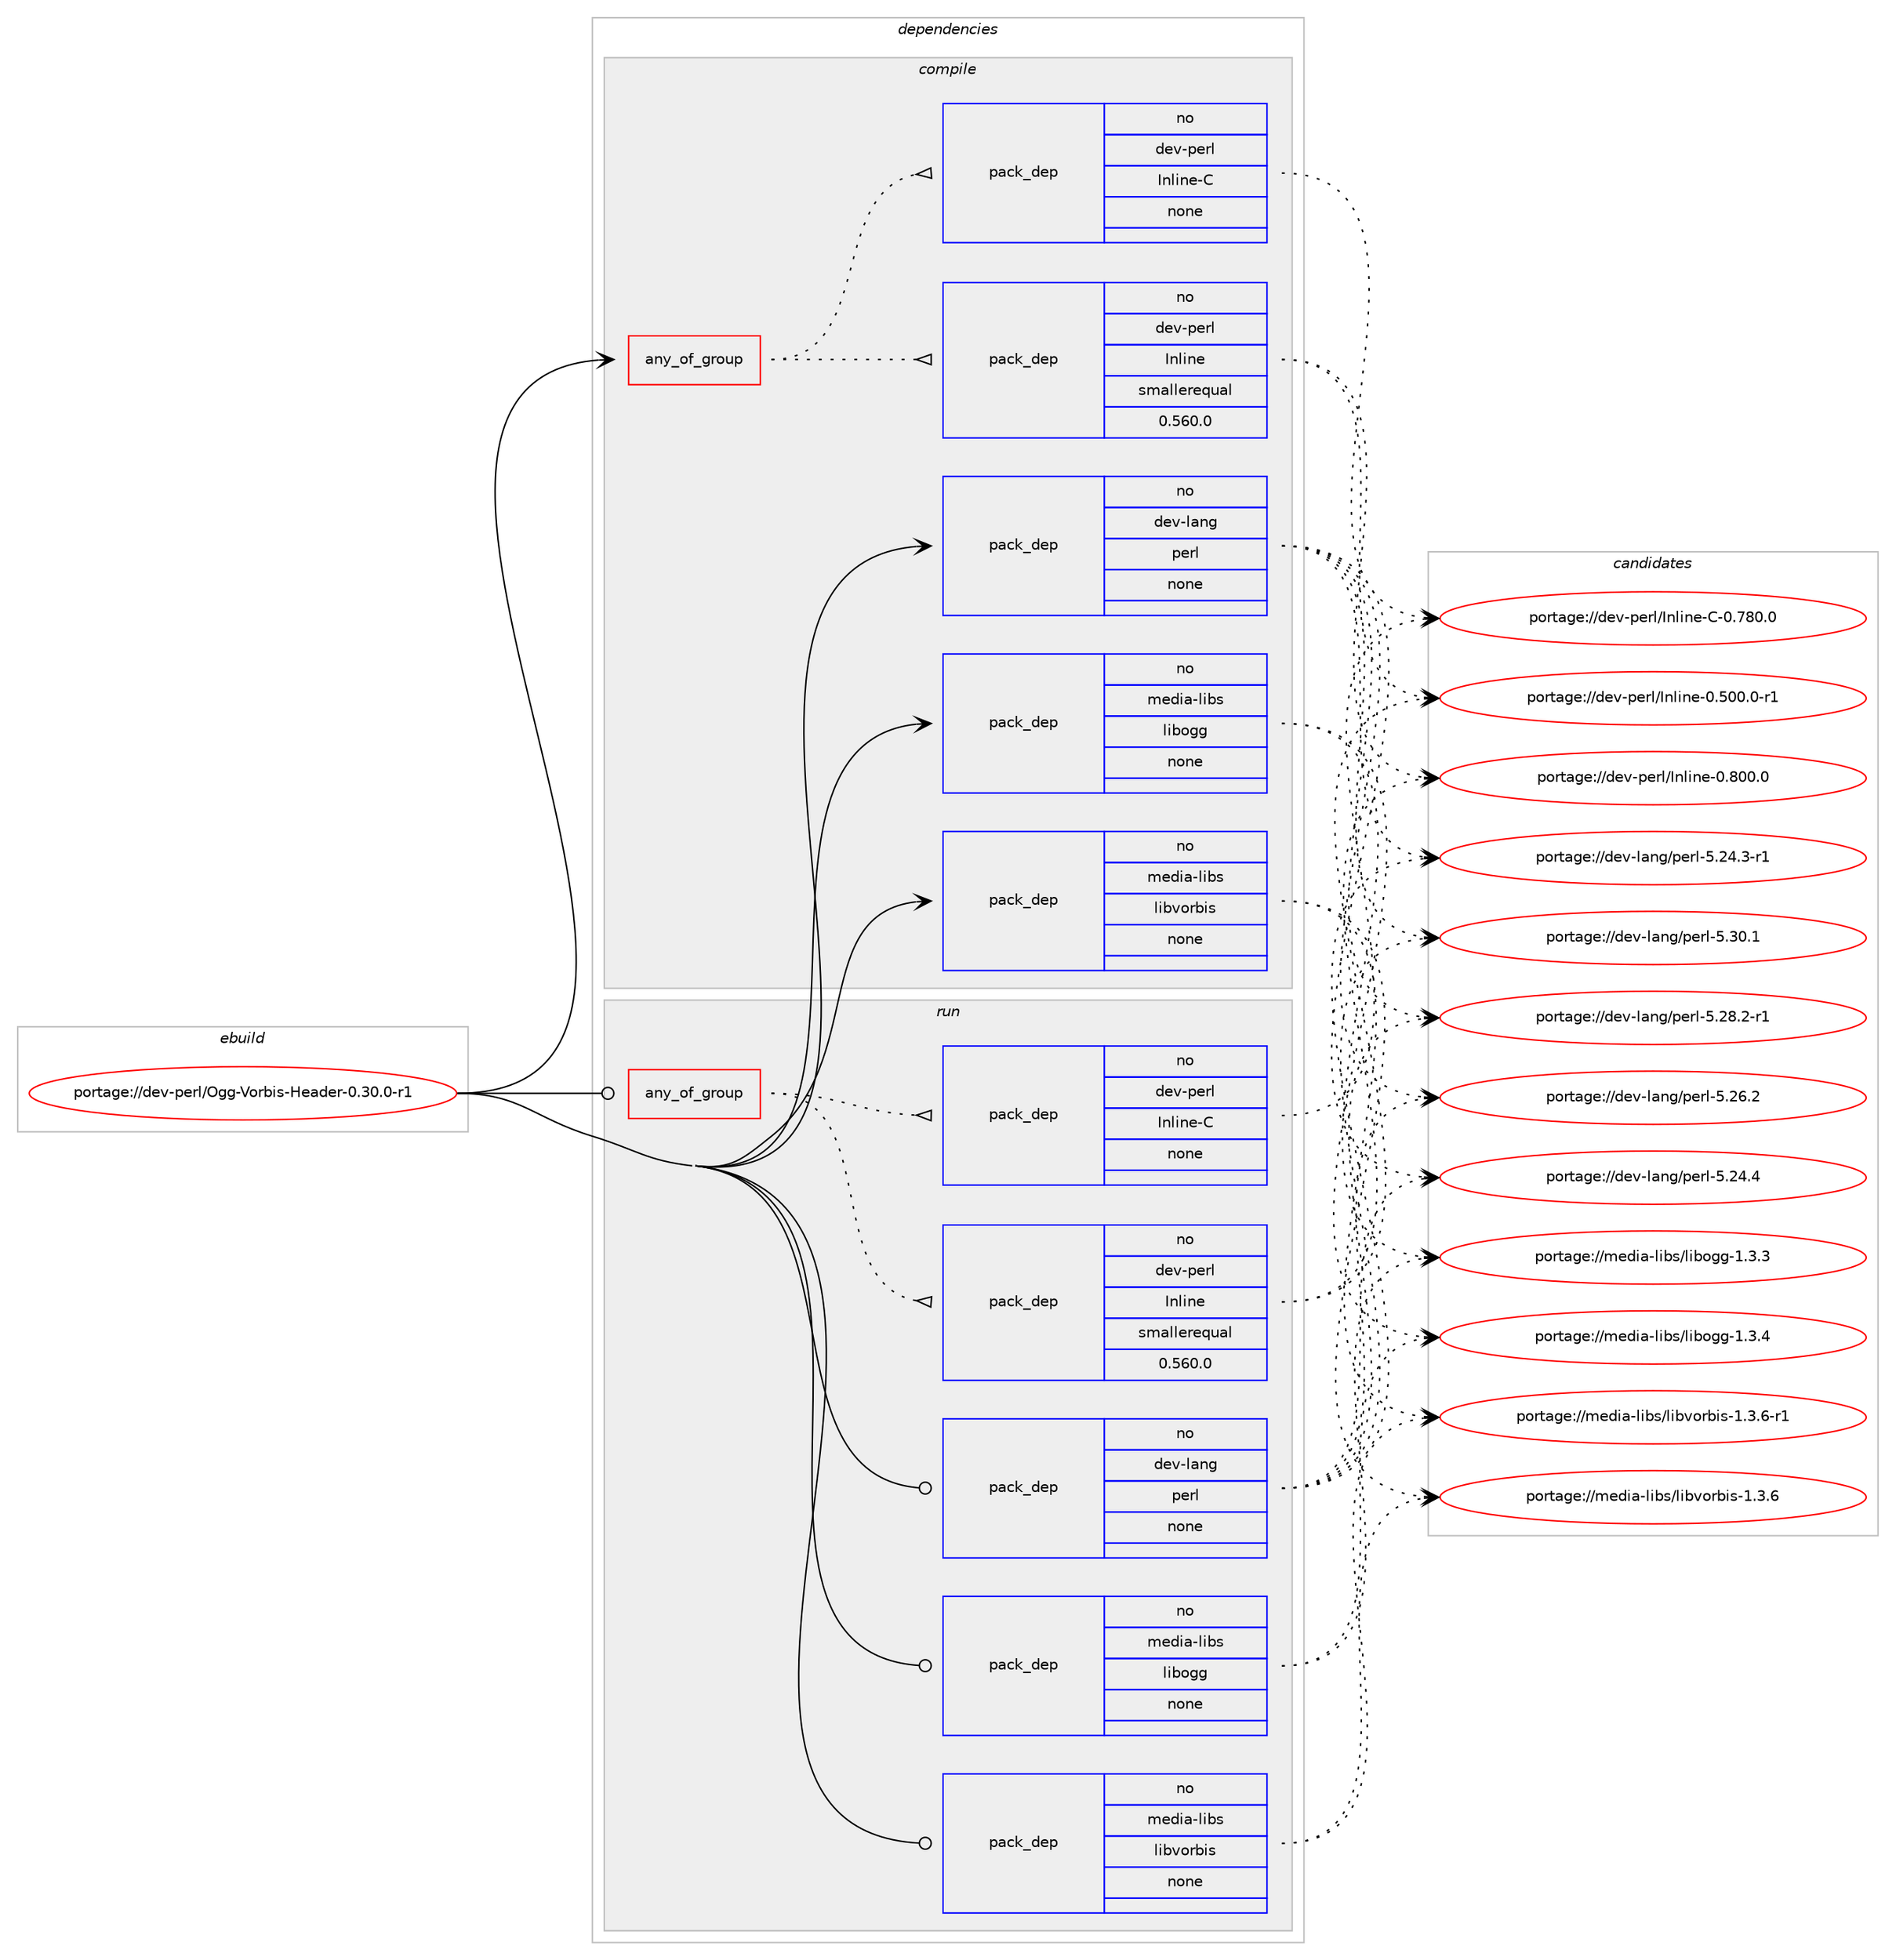 digraph prolog {

# *************
# Graph options
# *************

newrank=true;
concentrate=true;
compound=true;
graph [rankdir=LR,fontname=Helvetica,fontsize=10,ranksep=1.5];#, ranksep=2.5, nodesep=0.2];
edge  [arrowhead=vee];
node  [fontname=Helvetica,fontsize=10];

# **********
# The ebuild
# **********

subgraph cluster_leftcol {
color=gray;
label=<<i>ebuild</i>>;
id [label="portage://dev-perl/Ogg-Vorbis-Header-0.30.0-r1", color=red, width=4, href="../dev-perl/Ogg-Vorbis-Header-0.30.0-r1.svg"];
}

# ****************
# The dependencies
# ****************

subgraph cluster_midcol {
color=gray;
label=<<i>dependencies</i>>;
subgraph cluster_compile {
fillcolor="#eeeeee";
style=filled;
label=<<i>compile</i>>;
subgraph any4843 {
dependency485743 [label=<<TABLE BORDER="0" CELLBORDER="1" CELLSPACING="0" CELLPADDING="4"><TR><TD CELLPADDING="10">any_of_group</TD></TR></TABLE>>, shape=none, color=red];subgraph pack358963 {
dependency485744 [label=<<TABLE BORDER="0" CELLBORDER="1" CELLSPACING="0" CELLPADDING="4" WIDTH="220"><TR><TD ROWSPAN="6" CELLPADDING="30">pack_dep</TD></TR><TR><TD WIDTH="110">no</TD></TR><TR><TD>dev-perl</TD></TR><TR><TD>Inline</TD></TR><TR><TD>smallerequal</TD></TR><TR><TD>0.560.0</TD></TR></TABLE>>, shape=none, color=blue];
}
dependency485743:e -> dependency485744:w [weight=20,style="dotted",arrowhead="oinv"];
subgraph pack358964 {
dependency485745 [label=<<TABLE BORDER="0" CELLBORDER="1" CELLSPACING="0" CELLPADDING="4" WIDTH="220"><TR><TD ROWSPAN="6" CELLPADDING="30">pack_dep</TD></TR><TR><TD WIDTH="110">no</TD></TR><TR><TD>dev-perl</TD></TR><TR><TD>Inline-C</TD></TR><TR><TD>none</TD></TR><TR><TD></TD></TR></TABLE>>, shape=none, color=blue];
}
dependency485743:e -> dependency485745:w [weight=20,style="dotted",arrowhead="oinv"];
}
id:e -> dependency485743:w [weight=20,style="solid",arrowhead="vee"];
subgraph pack358965 {
dependency485746 [label=<<TABLE BORDER="0" CELLBORDER="1" CELLSPACING="0" CELLPADDING="4" WIDTH="220"><TR><TD ROWSPAN="6" CELLPADDING="30">pack_dep</TD></TR><TR><TD WIDTH="110">no</TD></TR><TR><TD>dev-lang</TD></TR><TR><TD>perl</TD></TR><TR><TD>none</TD></TR><TR><TD></TD></TR></TABLE>>, shape=none, color=blue];
}
id:e -> dependency485746:w [weight=20,style="solid",arrowhead="vee"];
subgraph pack358966 {
dependency485747 [label=<<TABLE BORDER="0" CELLBORDER="1" CELLSPACING="0" CELLPADDING="4" WIDTH="220"><TR><TD ROWSPAN="6" CELLPADDING="30">pack_dep</TD></TR><TR><TD WIDTH="110">no</TD></TR><TR><TD>media-libs</TD></TR><TR><TD>libogg</TD></TR><TR><TD>none</TD></TR><TR><TD></TD></TR></TABLE>>, shape=none, color=blue];
}
id:e -> dependency485747:w [weight=20,style="solid",arrowhead="vee"];
subgraph pack358967 {
dependency485748 [label=<<TABLE BORDER="0" CELLBORDER="1" CELLSPACING="0" CELLPADDING="4" WIDTH="220"><TR><TD ROWSPAN="6" CELLPADDING="30">pack_dep</TD></TR><TR><TD WIDTH="110">no</TD></TR><TR><TD>media-libs</TD></TR><TR><TD>libvorbis</TD></TR><TR><TD>none</TD></TR><TR><TD></TD></TR></TABLE>>, shape=none, color=blue];
}
id:e -> dependency485748:w [weight=20,style="solid",arrowhead="vee"];
}
subgraph cluster_compileandrun {
fillcolor="#eeeeee";
style=filled;
label=<<i>compile and run</i>>;
}
subgraph cluster_run {
fillcolor="#eeeeee";
style=filled;
label=<<i>run</i>>;
subgraph any4844 {
dependency485749 [label=<<TABLE BORDER="0" CELLBORDER="1" CELLSPACING="0" CELLPADDING="4"><TR><TD CELLPADDING="10">any_of_group</TD></TR></TABLE>>, shape=none, color=red];subgraph pack358968 {
dependency485750 [label=<<TABLE BORDER="0" CELLBORDER="1" CELLSPACING="0" CELLPADDING="4" WIDTH="220"><TR><TD ROWSPAN="6" CELLPADDING="30">pack_dep</TD></TR><TR><TD WIDTH="110">no</TD></TR><TR><TD>dev-perl</TD></TR><TR><TD>Inline</TD></TR><TR><TD>smallerequal</TD></TR><TR><TD>0.560.0</TD></TR></TABLE>>, shape=none, color=blue];
}
dependency485749:e -> dependency485750:w [weight=20,style="dotted",arrowhead="oinv"];
subgraph pack358969 {
dependency485751 [label=<<TABLE BORDER="0" CELLBORDER="1" CELLSPACING="0" CELLPADDING="4" WIDTH="220"><TR><TD ROWSPAN="6" CELLPADDING="30">pack_dep</TD></TR><TR><TD WIDTH="110">no</TD></TR><TR><TD>dev-perl</TD></TR><TR><TD>Inline-C</TD></TR><TR><TD>none</TD></TR><TR><TD></TD></TR></TABLE>>, shape=none, color=blue];
}
dependency485749:e -> dependency485751:w [weight=20,style="dotted",arrowhead="oinv"];
}
id:e -> dependency485749:w [weight=20,style="solid",arrowhead="odot"];
subgraph pack358970 {
dependency485752 [label=<<TABLE BORDER="0" CELLBORDER="1" CELLSPACING="0" CELLPADDING="4" WIDTH="220"><TR><TD ROWSPAN="6" CELLPADDING="30">pack_dep</TD></TR><TR><TD WIDTH="110">no</TD></TR><TR><TD>dev-lang</TD></TR><TR><TD>perl</TD></TR><TR><TD>none</TD></TR><TR><TD></TD></TR></TABLE>>, shape=none, color=blue];
}
id:e -> dependency485752:w [weight=20,style="solid",arrowhead="odot"];
subgraph pack358971 {
dependency485753 [label=<<TABLE BORDER="0" CELLBORDER="1" CELLSPACING="0" CELLPADDING="4" WIDTH="220"><TR><TD ROWSPAN="6" CELLPADDING="30">pack_dep</TD></TR><TR><TD WIDTH="110">no</TD></TR><TR><TD>media-libs</TD></TR><TR><TD>libogg</TD></TR><TR><TD>none</TD></TR><TR><TD></TD></TR></TABLE>>, shape=none, color=blue];
}
id:e -> dependency485753:w [weight=20,style="solid",arrowhead="odot"];
subgraph pack358972 {
dependency485754 [label=<<TABLE BORDER="0" CELLBORDER="1" CELLSPACING="0" CELLPADDING="4" WIDTH="220"><TR><TD ROWSPAN="6" CELLPADDING="30">pack_dep</TD></TR><TR><TD WIDTH="110">no</TD></TR><TR><TD>media-libs</TD></TR><TR><TD>libvorbis</TD></TR><TR><TD>none</TD></TR><TR><TD></TD></TR></TABLE>>, shape=none, color=blue];
}
id:e -> dependency485754:w [weight=20,style="solid",arrowhead="odot"];
}
}

# **************
# The candidates
# **************

subgraph cluster_choices {
rank=same;
color=gray;
label=<<i>candidates</i>>;

subgraph choice358963 {
color=black;
nodesep=1;
choice1001011184511210111410847731101081051101014548465648484648 [label="portage://dev-perl/Inline-0.800.0", color=red, width=4,href="../dev-perl/Inline-0.800.0.svg"];
choice10010111845112101114108477311010810511010145484653484846484511449 [label="portage://dev-perl/Inline-0.500.0-r1", color=red, width=4,href="../dev-perl/Inline-0.500.0-r1.svg"];
dependency485744:e -> choice1001011184511210111410847731101081051101014548465648484648:w [style=dotted,weight="100"];
dependency485744:e -> choice10010111845112101114108477311010810511010145484653484846484511449:w [style=dotted,weight="100"];
}
subgraph choice358964 {
color=black;
nodesep=1;
choice10010111845112101114108477311010810511010145674548465556484648 [label="portage://dev-perl/Inline-C-0.780.0", color=red, width=4,href="../dev-perl/Inline-C-0.780.0.svg"];
dependency485745:e -> choice10010111845112101114108477311010810511010145674548465556484648:w [style=dotted,weight="100"];
}
subgraph choice358965 {
color=black;
nodesep=1;
choice10010111845108971101034711210111410845534651484649 [label="portage://dev-lang/perl-5.30.1", color=red, width=4,href="../dev-lang/perl-5.30.1.svg"];
choice100101118451089711010347112101114108455346505646504511449 [label="portage://dev-lang/perl-5.28.2-r1", color=red, width=4,href="../dev-lang/perl-5.28.2-r1.svg"];
choice10010111845108971101034711210111410845534650544650 [label="portage://dev-lang/perl-5.26.2", color=red, width=4,href="../dev-lang/perl-5.26.2.svg"];
choice10010111845108971101034711210111410845534650524652 [label="portage://dev-lang/perl-5.24.4", color=red, width=4,href="../dev-lang/perl-5.24.4.svg"];
choice100101118451089711010347112101114108455346505246514511449 [label="portage://dev-lang/perl-5.24.3-r1", color=red, width=4,href="../dev-lang/perl-5.24.3-r1.svg"];
dependency485746:e -> choice10010111845108971101034711210111410845534651484649:w [style=dotted,weight="100"];
dependency485746:e -> choice100101118451089711010347112101114108455346505646504511449:w [style=dotted,weight="100"];
dependency485746:e -> choice10010111845108971101034711210111410845534650544650:w [style=dotted,weight="100"];
dependency485746:e -> choice10010111845108971101034711210111410845534650524652:w [style=dotted,weight="100"];
dependency485746:e -> choice100101118451089711010347112101114108455346505246514511449:w [style=dotted,weight="100"];
}
subgraph choice358966 {
color=black;
nodesep=1;
choice1091011001059745108105981154710810598111103103454946514652 [label="portage://media-libs/libogg-1.3.4", color=red, width=4,href="../media-libs/libogg-1.3.4.svg"];
choice1091011001059745108105981154710810598111103103454946514651 [label="portage://media-libs/libogg-1.3.3", color=red, width=4,href="../media-libs/libogg-1.3.3.svg"];
dependency485747:e -> choice1091011001059745108105981154710810598111103103454946514652:w [style=dotted,weight="100"];
dependency485747:e -> choice1091011001059745108105981154710810598111103103454946514651:w [style=dotted,weight="100"];
}
subgraph choice358967 {
color=black;
nodesep=1;
choice1091011001059745108105981154710810598118111114981051154549465146544511449 [label="portage://media-libs/libvorbis-1.3.6-r1", color=red, width=4,href="../media-libs/libvorbis-1.3.6-r1.svg"];
choice109101100105974510810598115471081059811811111498105115454946514654 [label="portage://media-libs/libvorbis-1.3.6", color=red, width=4,href="../media-libs/libvorbis-1.3.6.svg"];
dependency485748:e -> choice1091011001059745108105981154710810598118111114981051154549465146544511449:w [style=dotted,weight="100"];
dependency485748:e -> choice109101100105974510810598115471081059811811111498105115454946514654:w [style=dotted,weight="100"];
}
subgraph choice358968 {
color=black;
nodesep=1;
choice1001011184511210111410847731101081051101014548465648484648 [label="portage://dev-perl/Inline-0.800.0", color=red, width=4,href="../dev-perl/Inline-0.800.0.svg"];
choice10010111845112101114108477311010810511010145484653484846484511449 [label="portage://dev-perl/Inline-0.500.0-r1", color=red, width=4,href="../dev-perl/Inline-0.500.0-r1.svg"];
dependency485750:e -> choice1001011184511210111410847731101081051101014548465648484648:w [style=dotted,weight="100"];
dependency485750:e -> choice10010111845112101114108477311010810511010145484653484846484511449:w [style=dotted,weight="100"];
}
subgraph choice358969 {
color=black;
nodesep=1;
choice10010111845112101114108477311010810511010145674548465556484648 [label="portage://dev-perl/Inline-C-0.780.0", color=red, width=4,href="../dev-perl/Inline-C-0.780.0.svg"];
dependency485751:e -> choice10010111845112101114108477311010810511010145674548465556484648:w [style=dotted,weight="100"];
}
subgraph choice358970 {
color=black;
nodesep=1;
choice10010111845108971101034711210111410845534651484649 [label="portage://dev-lang/perl-5.30.1", color=red, width=4,href="../dev-lang/perl-5.30.1.svg"];
choice100101118451089711010347112101114108455346505646504511449 [label="portage://dev-lang/perl-5.28.2-r1", color=red, width=4,href="../dev-lang/perl-5.28.2-r1.svg"];
choice10010111845108971101034711210111410845534650544650 [label="portage://dev-lang/perl-5.26.2", color=red, width=4,href="../dev-lang/perl-5.26.2.svg"];
choice10010111845108971101034711210111410845534650524652 [label="portage://dev-lang/perl-5.24.4", color=red, width=4,href="../dev-lang/perl-5.24.4.svg"];
choice100101118451089711010347112101114108455346505246514511449 [label="portage://dev-lang/perl-5.24.3-r1", color=red, width=4,href="../dev-lang/perl-5.24.3-r1.svg"];
dependency485752:e -> choice10010111845108971101034711210111410845534651484649:w [style=dotted,weight="100"];
dependency485752:e -> choice100101118451089711010347112101114108455346505646504511449:w [style=dotted,weight="100"];
dependency485752:e -> choice10010111845108971101034711210111410845534650544650:w [style=dotted,weight="100"];
dependency485752:e -> choice10010111845108971101034711210111410845534650524652:w [style=dotted,weight="100"];
dependency485752:e -> choice100101118451089711010347112101114108455346505246514511449:w [style=dotted,weight="100"];
}
subgraph choice358971 {
color=black;
nodesep=1;
choice1091011001059745108105981154710810598111103103454946514652 [label="portage://media-libs/libogg-1.3.4", color=red, width=4,href="../media-libs/libogg-1.3.4.svg"];
choice1091011001059745108105981154710810598111103103454946514651 [label="portage://media-libs/libogg-1.3.3", color=red, width=4,href="../media-libs/libogg-1.3.3.svg"];
dependency485753:e -> choice1091011001059745108105981154710810598111103103454946514652:w [style=dotted,weight="100"];
dependency485753:e -> choice1091011001059745108105981154710810598111103103454946514651:w [style=dotted,weight="100"];
}
subgraph choice358972 {
color=black;
nodesep=1;
choice1091011001059745108105981154710810598118111114981051154549465146544511449 [label="portage://media-libs/libvorbis-1.3.6-r1", color=red, width=4,href="../media-libs/libvorbis-1.3.6-r1.svg"];
choice109101100105974510810598115471081059811811111498105115454946514654 [label="portage://media-libs/libvorbis-1.3.6", color=red, width=4,href="../media-libs/libvorbis-1.3.6.svg"];
dependency485754:e -> choice1091011001059745108105981154710810598118111114981051154549465146544511449:w [style=dotted,weight="100"];
dependency485754:e -> choice109101100105974510810598115471081059811811111498105115454946514654:w [style=dotted,weight="100"];
}
}

}
